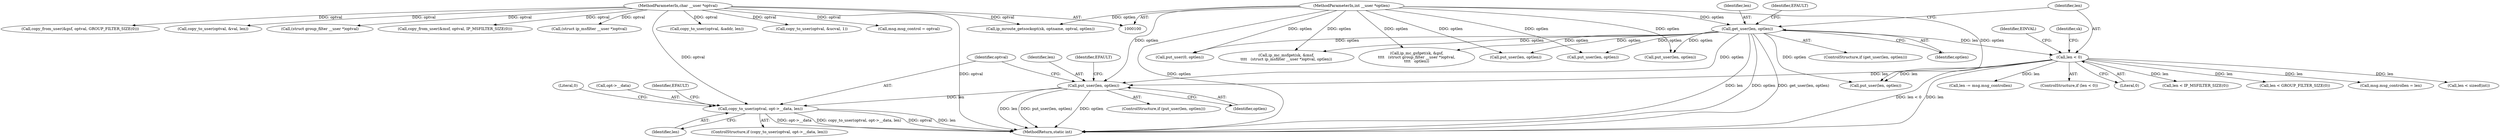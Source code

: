 digraph "0_linux_f6d8bd051c391c1c0458a30b2a7abcd939329259_25@API" {
"1000202" [label="(Call,copy_to_user(optval, opt->__data, len))"];
"1000104" [label="(MethodParameterIn,char __user *optval)"];
"1000195" [label="(Call,put_user(len, optlen))"];
"1000138" [label="(Call,len < 0)"];
"1000131" [label="(Call,get_user(len, optlen))"];
"1000105" [label="(MethodParameterIn,int __user *optlen)"];
"1000197" [label="(Identifier,optlen)"];
"1000139" [label="(Identifier,len)"];
"1000637" [label="(Call,len < sizeof(int))"];
"1000196" [label="(Identifier,len)"];
"1000597" [label="(Call,len -= msg.msg_controllen)"];
"1000681" [label="(Call,put_user(len, optlen))"];
"1000212" [label="(Literal,0)"];
"1000194" [label="(ControlStructure,if (put_user(len, optlen)))"];
"1000137" [label="(ControlStructure,if (len < 0))"];
"1000143" [label="(Identifier,EINVAL)"];
"1000130" [label="(ControlStructure,if (get_user(len, optlen)))"];
"1000603" [label="(Call,put_user(len, optlen))"];
"1000104" [label="(MethodParameterIn,char __user *optval)"];
"1000518" [label="(Call,msg.msg_control = optval)"];
"1000204" [label="(Call,opt->__data)"];
"1000140" [label="(Literal,0)"];
"1000210" [label="(Identifier,EFAULT)"];
"1000698" [label="(MethodReturn,static int)"];
"1000189" [label="(Call,put_user(0, optlen))"];
"1000443" [label="(Call,ip_mc_msfget(sk, &msf,\n\t\t\t\t   (struct ip_msfilter __user *)optval, optlen))"];
"1000485" [label="(Call,ip_mc_gsfget(sk, &gsf,\n\t\t\t\t   (struct group_filter __user *)optval,\n\t\t\t\t   optlen))"];
"1000471" [label="(Call,copy_from_user(&gsf, optval, GROUP_FILTER_SIZE(0)))"];
"1000688" [label="(Call,copy_to_user(optval, &val, len))"];
"1000418" [label="(Call,len < IP_MSFILTER_SIZE(0))"];
"1000136" [label="(Identifier,EFAULT)"];
"1000138" [label="(Call,len < 0)"];
"1000203" [label="(Identifier,optval)"];
"1000200" [label="(Identifier,EFAULT)"];
"1000460" [label="(Call,len < GROUP_FILTER_SIZE(0))"];
"1000396" [label="(Call,put_user(len, optlen))"];
"1000133" [label="(Identifier,optlen)"];
"1000207" [label="(Identifier,len)"];
"1000131" [label="(Call,get_user(len, optlen))"];
"1000489" [label="(Call,(struct group_filter __user *)optval)"];
"1000125" [label="(Call,ip_mroute_getsockopt(sk, optname, optval, optlen))"];
"1000429" [label="(Call,copy_from_user(&msf, optval, IP_MSFILTER_SIZE(0)))"];
"1000202" [label="(Call,copy_to_user(optval, opt->__data, len))"];
"1000195" [label="(Call,put_user(len, optlen))"];
"1000201" [label="(ControlStructure,if (copy_to_user(optval, opt->__data, len)))"];
"1000132" [label="(Identifier,len)"];
"1000447" [label="(Call,(struct ip_msfilter __user *)optval)"];
"1000145" [label="(Identifier,sk)"];
"1000105" [label="(MethodParameterIn,int __user *optlen)"];
"1000663" [label="(Call,put_user(len, optlen))"];
"1000403" [label="(Call,copy_to_user(optval, &addr, len))"];
"1000670" [label="(Call,copy_to_user(optval, &ucval, 1))"];
"1000523" [label="(Call,msg.msg_controllen = len)"];
"1000202" -> "1000201"  [label="AST: "];
"1000202" -> "1000207"  [label="CFG: "];
"1000203" -> "1000202"  [label="AST: "];
"1000204" -> "1000202"  [label="AST: "];
"1000207" -> "1000202"  [label="AST: "];
"1000210" -> "1000202"  [label="CFG: "];
"1000212" -> "1000202"  [label="CFG: "];
"1000202" -> "1000698"  [label="DDG: optval"];
"1000202" -> "1000698"  [label="DDG: len"];
"1000202" -> "1000698"  [label="DDG: opt->__data"];
"1000202" -> "1000698"  [label="DDG: copy_to_user(optval, opt->__data, len)"];
"1000104" -> "1000202"  [label="DDG: optval"];
"1000195" -> "1000202"  [label="DDG: len"];
"1000104" -> "1000100"  [label="AST: "];
"1000104" -> "1000698"  [label="DDG: optval"];
"1000104" -> "1000125"  [label="DDG: optval"];
"1000104" -> "1000403"  [label="DDG: optval"];
"1000104" -> "1000429"  [label="DDG: optval"];
"1000104" -> "1000447"  [label="DDG: optval"];
"1000104" -> "1000471"  [label="DDG: optval"];
"1000104" -> "1000489"  [label="DDG: optval"];
"1000104" -> "1000518"  [label="DDG: optval"];
"1000104" -> "1000670"  [label="DDG: optval"];
"1000104" -> "1000688"  [label="DDG: optval"];
"1000195" -> "1000194"  [label="AST: "];
"1000195" -> "1000197"  [label="CFG: "];
"1000196" -> "1000195"  [label="AST: "];
"1000197" -> "1000195"  [label="AST: "];
"1000200" -> "1000195"  [label="CFG: "];
"1000203" -> "1000195"  [label="CFG: "];
"1000195" -> "1000698"  [label="DDG: put_user(len, optlen)"];
"1000195" -> "1000698"  [label="DDG: optlen"];
"1000195" -> "1000698"  [label="DDG: len"];
"1000138" -> "1000195"  [label="DDG: len"];
"1000131" -> "1000195"  [label="DDG: optlen"];
"1000105" -> "1000195"  [label="DDG: optlen"];
"1000138" -> "1000137"  [label="AST: "];
"1000138" -> "1000140"  [label="CFG: "];
"1000139" -> "1000138"  [label="AST: "];
"1000140" -> "1000138"  [label="AST: "];
"1000143" -> "1000138"  [label="CFG: "];
"1000145" -> "1000138"  [label="CFG: "];
"1000138" -> "1000698"  [label="DDG: len"];
"1000138" -> "1000698"  [label="DDG: len < 0"];
"1000131" -> "1000138"  [label="DDG: len"];
"1000138" -> "1000396"  [label="DDG: len"];
"1000138" -> "1000418"  [label="DDG: len"];
"1000138" -> "1000460"  [label="DDG: len"];
"1000138" -> "1000523"  [label="DDG: len"];
"1000138" -> "1000597"  [label="DDG: len"];
"1000138" -> "1000637"  [label="DDG: len"];
"1000131" -> "1000130"  [label="AST: "];
"1000131" -> "1000133"  [label="CFG: "];
"1000132" -> "1000131"  [label="AST: "];
"1000133" -> "1000131"  [label="AST: "];
"1000136" -> "1000131"  [label="CFG: "];
"1000139" -> "1000131"  [label="CFG: "];
"1000131" -> "1000698"  [label="DDG: len"];
"1000131" -> "1000698"  [label="DDG: optlen"];
"1000131" -> "1000698"  [label="DDG: get_user(len, optlen)"];
"1000105" -> "1000131"  [label="DDG: optlen"];
"1000131" -> "1000189"  [label="DDG: optlen"];
"1000131" -> "1000396"  [label="DDG: optlen"];
"1000131" -> "1000443"  [label="DDG: optlen"];
"1000131" -> "1000485"  [label="DDG: optlen"];
"1000131" -> "1000603"  [label="DDG: optlen"];
"1000131" -> "1000663"  [label="DDG: optlen"];
"1000131" -> "1000681"  [label="DDG: optlen"];
"1000105" -> "1000100"  [label="AST: "];
"1000105" -> "1000698"  [label="DDG: optlen"];
"1000105" -> "1000125"  [label="DDG: optlen"];
"1000105" -> "1000189"  [label="DDG: optlen"];
"1000105" -> "1000396"  [label="DDG: optlen"];
"1000105" -> "1000443"  [label="DDG: optlen"];
"1000105" -> "1000485"  [label="DDG: optlen"];
"1000105" -> "1000603"  [label="DDG: optlen"];
"1000105" -> "1000663"  [label="DDG: optlen"];
"1000105" -> "1000681"  [label="DDG: optlen"];
}
